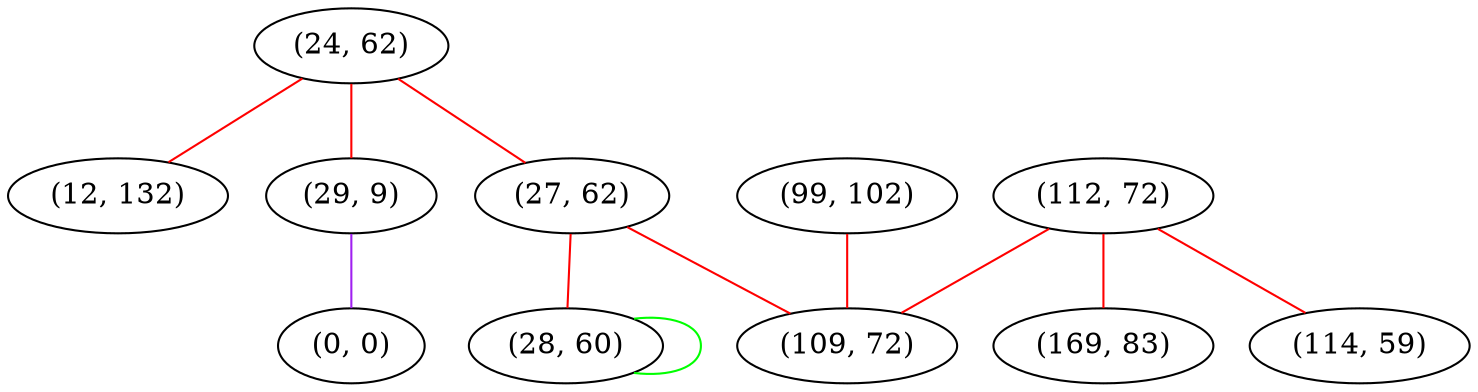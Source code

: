 graph "" {
"(24, 62)";
"(112, 72)";
"(27, 62)";
"(99, 102)";
"(29, 9)";
"(28, 60)";
"(114, 59)";
"(0, 0)";
"(12, 132)";
"(109, 72)";
"(169, 83)";
"(24, 62)" -- "(29, 9)"  [color=red, key=0, weight=1];
"(24, 62)" -- "(12, 132)"  [color=red, key=0, weight=1];
"(24, 62)" -- "(27, 62)"  [color=red, key=0, weight=1];
"(112, 72)" -- "(169, 83)"  [color=red, key=0, weight=1];
"(112, 72)" -- "(114, 59)"  [color=red, key=0, weight=1];
"(112, 72)" -- "(109, 72)"  [color=red, key=0, weight=1];
"(27, 62)" -- "(28, 60)"  [color=red, key=0, weight=1];
"(27, 62)" -- "(109, 72)"  [color=red, key=0, weight=1];
"(99, 102)" -- "(109, 72)"  [color=red, key=0, weight=1];
"(29, 9)" -- "(0, 0)"  [color=purple, key=0, weight=4];
"(28, 60)" -- "(28, 60)"  [color=green, key=0, weight=2];
}
